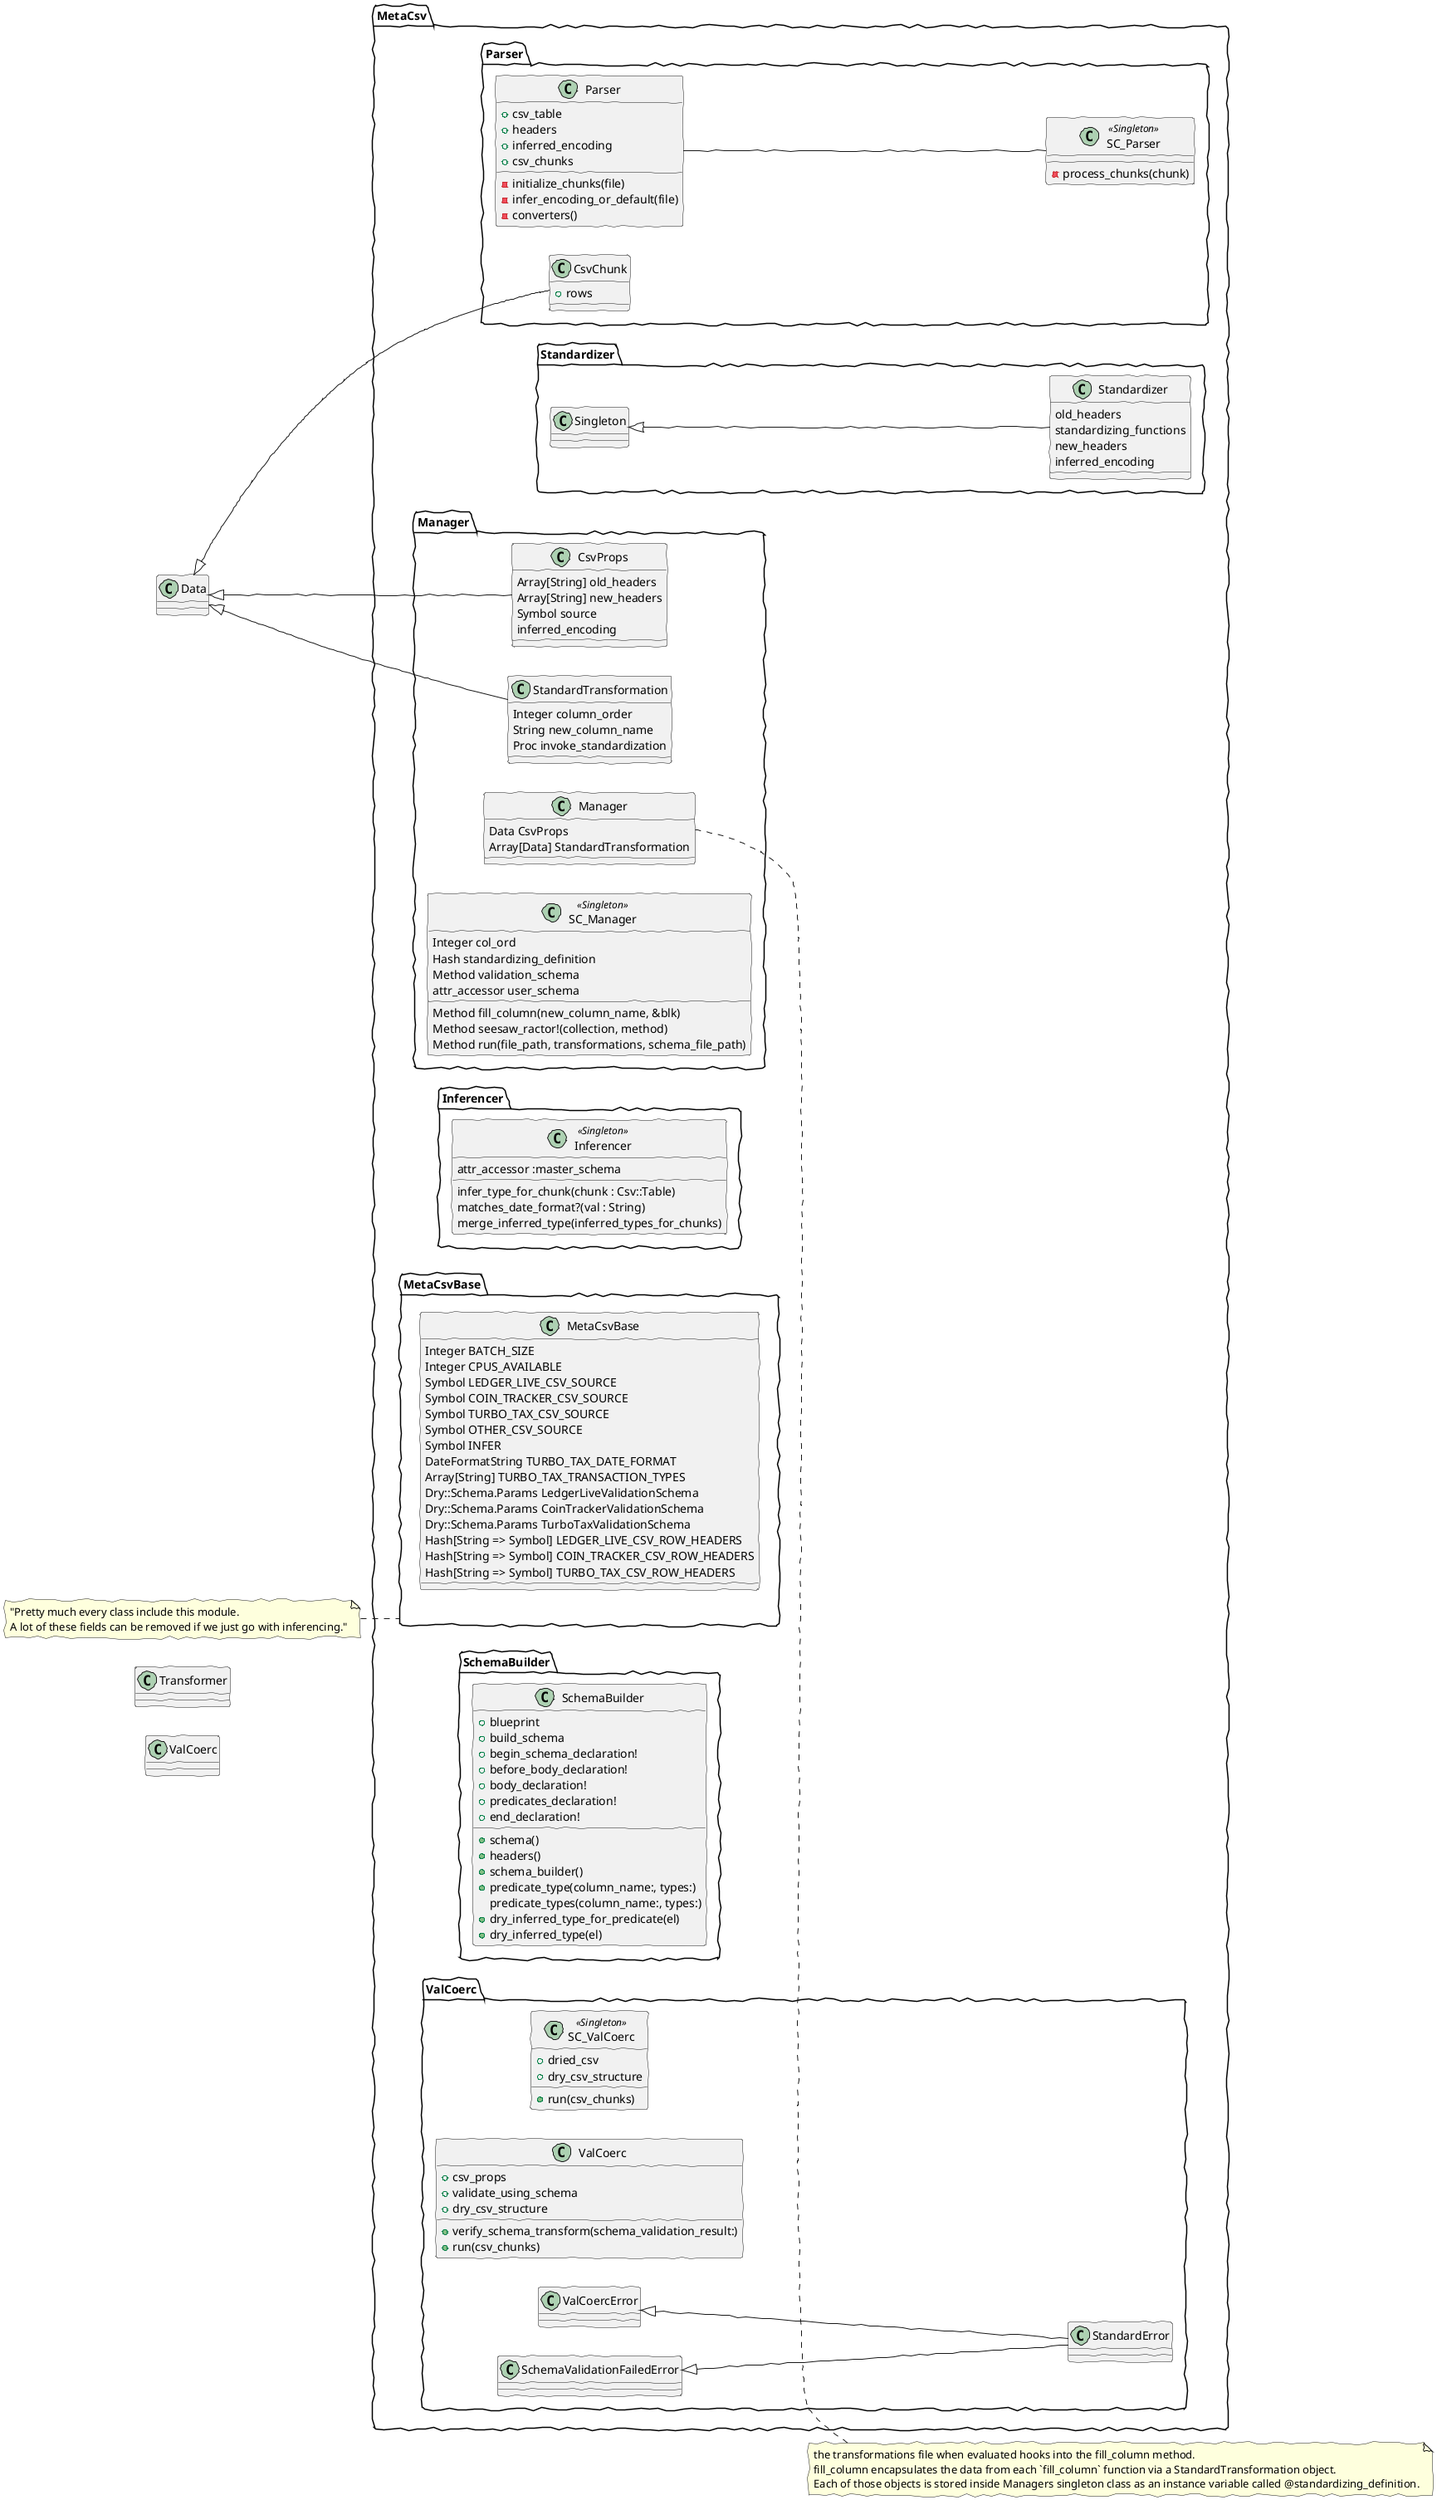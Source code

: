 @startuml

left to right direction
skinparam handwritten true

set namespaceSeparator ::

class ValCoerc
class Transformer
class Data

package MetaCsv::Manager {

		/' Relations '/
		Data <|-- CsvProps
		Data <|-- StandardTransformation 

		/' CsvProps definition '/
		class CsvProps {
		Array[String] old_headers
		Array[String] new_headers
		Symbol source
		inferred_encoding
		}

		/' StandardTransformation definition '/
		class StandardTransformation {
				Integer column_order
				String new_column_name
				Proc invoke_standardization
		}

		class Manager {
				Data CsvProps
				Array[Data] StandardTransformation
		}

		/' Singleton Class Manager '/
		class SC_Manager << Singleton >> {
				Integer col_ord
				Hash standardizing_definition
				Method validation_schema
				Method fill_column(new_column_name, &blk)
				attr_accessor user_schema
				Method seesaw_ractor!(collection, method)
				Method run(file_path, transformations, schema_file_path)
		}
}



package MetaCsv::Parser {
		class Parser {
				+csv_table
				+headers
				+inferred_encoding
				+csv_chunks
				-initialize_chunks(file)
				-infer_encoding_or_default(file)
				-converters()
		}

		class SC_Parser << Singleton >> {
				-process_chunks(chunk)
		}

		class CsvChunk {
						+rows
		}

		Data <|-- CsvChunk
		Parser -- SC_Parser

}

package MetaCsv::Standardizer {
		class Standardizer extends Singleton
		Standardizer : old_headers
		Standardizer : standardizing_functions
		Standardizer : new_headers
		Standardizer : inferred_encoding
}

package MetaCsv::Inferencer {
		class Inferencer << Singleton >> {
				attr_accessor :master_schema
				infer_type_for_chunk(chunk : Csv::Table)
				matches_date_format?(val : String)
				merge_inferred_type(inferred_types_for_chunks)

		}
}

/' MetaCsvBase '/

package MetaCsv::MetaCsvBase { 
		class MetaCsvBase {
				Integer BATCH_SIZE
				Integer CPUS_AVAILABLE
				Symbol LEDGER_LIVE_CSV_SOURCE
				Symbol COIN_TRACKER_CSV_SOURCE
				Symbol TURBO_TAX_CSV_SOURCE
				Symbol OTHER_CSV_SOURCE
				Symbol INFER
				DateFormatString TURBO_TAX_DATE_FORMAT
				Array[String] TURBO_TAX_TRANSACTION_TYPES
				Dry::Schema.Params LedgerLiveValidationSchema
				Dry::Schema.Params CoinTrackerValidationSchema 
				Dry::Schema.Params TurboTaxValidationSchema
				Hash[String => Symbol] LEDGER_LIVE_CSV_ROW_HEADERS
				Hash[String => Symbol] COIN_TRACKER_CSV_ROW_HEADERS
				Hash[String => Symbol] TURBO_TAX_CSV_ROW_HEADERS
		}
}

package MetaCsv::SchemaBuilder {
		class SchemaBuilder {
				+schema()
				+headers()
				+schema_builder()
				+blueprint
				+build_schema
				+begin_schema_declaration!
				+before_body_declaration!
				+body_declaration!
				+predicates_declaration!
				+predicate_type(column_name:, types:)
				predicate_types(column_name:, types:)
				+dry_inferred_type_for_predicate(el)
				+dry_inferred_type(el)
				+end_declaration!
		}
}

package MetaCsv::ValCoerc {
		class SC_ValCoerc << Singleton >> {
			  +dried_csv
				+run(csv_chunks)
				+dry_csv_structure
		}

		class ValCoerc {
				+csv_props
			  +validate_using_schema
				+verify_schema_transform(schema_validation_result:)
				+run(csv_chunks)
				+dry_csv_structure
		}
		class ValCoercError
		class SchemaValidationFailedError
		SchemaValidationFailedError <|-- StandardError
		ValCoercError <|-- StandardError
																																																			
}

																																

note left of MetaCsv::MetaCsvBase : "Pretty much every class include this module.\nA lot of these fields can be removed if we just go with inferencing."

note "the transformations file when evaluated hooks into the fill_column method.\nfill_column encapsulates the data from each `fill_column` function via a StandardTransformation object.\nEach of those objects is stored inside Managers singleton class as an instance variable called @standardizing_definition." as N1



MetaCsv::Manager::Manager .. N1
@enduml
